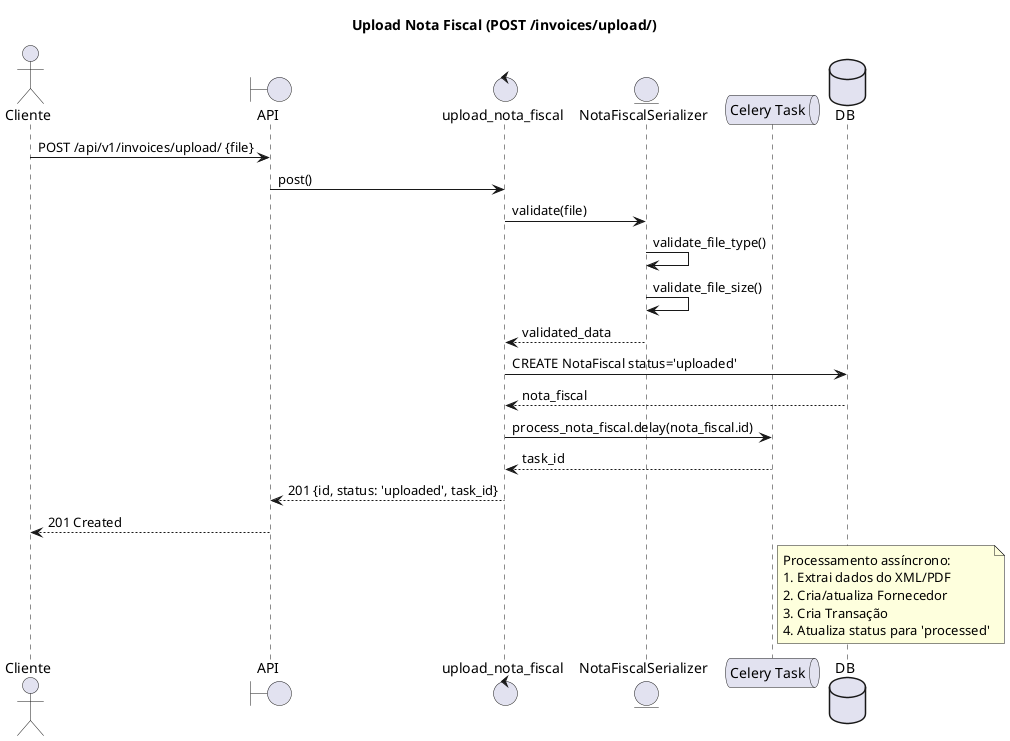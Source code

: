 @startuml notas_fiscais_upload
!define DIRECTION left to right direction
title Upload Nota Fiscal (POST /invoices/upload/)
actor Cliente
boundary API as B
control "upload_nota_fiscal" as V
entity "NotaFiscalSerializer" as S
queue "Celery Task" as C
database DB

Cliente -> B : POST /api/v1/invoices/upload/ {file}
B -> V : post()
V -> S : validate(file)
S -> S : validate_file_type()
S -> S : validate_file_size()
S --> V : validated_data
V -> DB : CREATE NotaFiscal status='uploaded'
DB --> V : nota_fiscal
V -> C : process_nota_fiscal.delay(nota_fiscal.id)
C --> V : task_id
V --> B : 201 {id, status: 'uploaded', task_id}
B --> Cliente : 201 Created

note right of C
  Processamento assíncrono:
  1. Extrai dados do XML/PDF
  2. Cria/atualiza Fornecedor
  3. Cria Transação
  4. Atualiza status para 'processed'
end note
@enduml